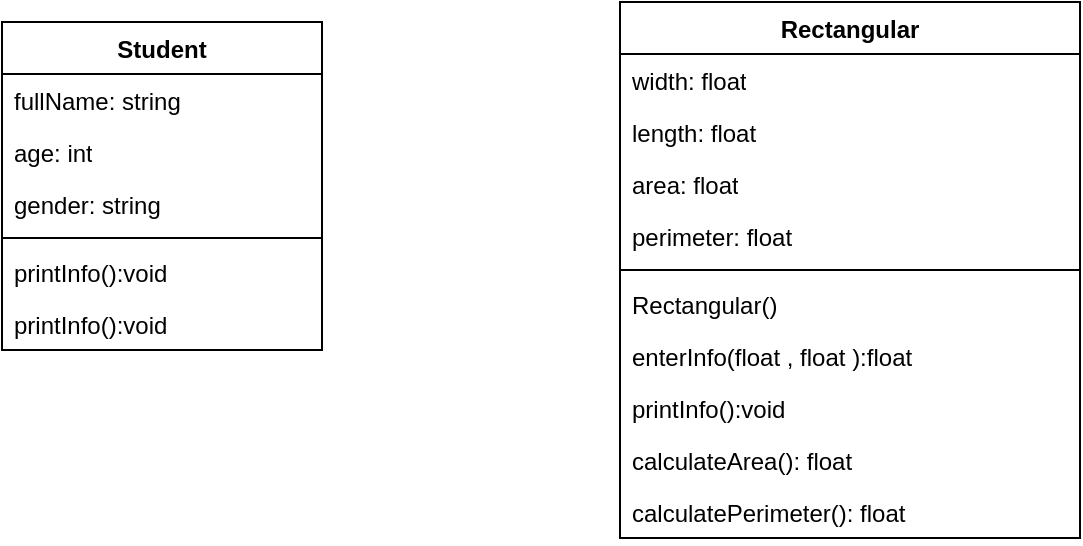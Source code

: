 <mxfile version="21.6.5" type="google">
  <diagram name="Page-1" id="vz0Bo8CNO2xfcpBJlPZQ">
    <mxGraphModel grid="0" page="1" gridSize="10" guides="1" tooltips="1" connect="1" arrows="1" fold="1" pageScale="1" pageWidth="827" pageHeight="1169" math="0" shadow="0">
      <root>
        <mxCell id="0" />
        <mxCell id="1" parent="0" />
        <mxCell id="gqQXN_3xm64o6Mg7qUSi-1" value="Student" style="swimlane;fontStyle=1;align=center;verticalAlign=top;childLayout=stackLayout;horizontal=1;startSize=26;horizontalStack=0;resizeParent=1;resizeParentMax=0;resizeLast=0;collapsible=1;marginBottom=0;whiteSpace=wrap;html=1;" vertex="1" parent="1">
          <mxGeometry x="60" y="36" width="160" height="164" as="geometry" />
        </mxCell>
        <mxCell id="gqQXN_3xm64o6Mg7qUSi-2" value="fullName: string" style="text;strokeColor=none;fillColor=none;align=left;verticalAlign=top;spacingLeft=4;spacingRight=4;overflow=hidden;rotatable=0;points=[[0,0.5],[1,0.5]];portConstraint=eastwest;whiteSpace=wrap;html=1;" vertex="1" parent="gqQXN_3xm64o6Mg7qUSi-1">
          <mxGeometry y="26" width="160" height="26" as="geometry" />
        </mxCell>
        <mxCell id="gqQXN_3xm64o6Mg7qUSi-7" value="age: int" style="text;strokeColor=none;fillColor=none;align=left;verticalAlign=top;spacingLeft=4;spacingRight=4;overflow=hidden;rotatable=0;points=[[0,0.5],[1,0.5]];portConstraint=eastwest;whiteSpace=wrap;html=1;" vertex="1" parent="gqQXN_3xm64o6Mg7qUSi-1">
          <mxGeometry y="52" width="160" height="26" as="geometry" />
        </mxCell>
        <mxCell id="gqQXN_3xm64o6Mg7qUSi-9" value="gender: string" style="text;strokeColor=none;fillColor=none;align=left;verticalAlign=top;spacingLeft=4;spacingRight=4;overflow=hidden;rotatable=0;points=[[0,0.5],[1,0.5]];portConstraint=eastwest;whiteSpace=wrap;html=1;" vertex="1" parent="gqQXN_3xm64o6Mg7qUSi-1">
          <mxGeometry y="78" width="160" height="26" as="geometry" />
        </mxCell>
        <mxCell id="gqQXN_3xm64o6Mg7qUSi-3" value="" style="line;strokeWidth=1;fillColor=none;align=left;verticalAlign=middle;spacingTop=-1;spacingLeft=3;spacingRight=3;rotatable=0;labelPosition=right;points=[];portConstraint=eastwest;strokeColor=inherit;" vertex="1" parent="gqQXN_3xm64o6Mg7qUSi-1">
          <mxGeometry y="104" width="160" height="8" as="geometry" />
        </mxCell>
        <mxCell id="gqQXN_3xm64o6Mg7qUSi-4" value="printInfo():void" style="text;strokeColor=none;fillColor=none;align=left;verticalAlign=top;spacingLeft=4;spacingRight=4;overflow=hidden;rotatable=0;points=[[0,0.5],[1,0.5]];portConstraint=eastwest;whiteSpace=wrap;html=1;" vertex="1" parent="gqQXN_3xm64o6Mg7qUSi-1">
          <mxGeometry y="112" width="160" height="26" as="geometry" />
        </mxCell>
        <mxCell id="gqQXN_3xm64o6Mg7qUSi-12" value="printInfo():void" style="text;strokeColor=none;fillColor=none;align=left;verticalAlign=top;spacingLeft=4;spacingRight=4;overflow=hidden;rotatable=0;points=[[0,0.5],[1,0.5]];portConstraint=eastwest;whiteSpace=wrap;html=1;" vertex="1" parent="gqQXN_3xm64o6Mg7qUSi-1">
          <mxGeometry y="138" width="160" height="26" as="geometry" />
        </mxCell>
        <mxCell id="gqQXN_3xm64o6Mg7qUSi-13" value="Rectangular" style="swimlane;fontStyle=1;align=center;verticalAlign=top;childLayout=stackLayout;horizontal=1;startSize=26;horizontalStack=0;resizeParent=1;resizeParentMax=0;resizeLast=0;collapsible=1;marginBottom=0;whiteSpace=wrap;html=1;" vertex="1" parent="1">
          <mxGeometry x="369" y="26" width="230" height="268" as="geometry" />
        </mxCell>
        <mxCell id="gqQXN_3xm64o6Mg7qUSi-14" value="width: float" style="text;strokeColor=none;fillColor=none;align=left;verticalAlign=top;spacingLeft=4;spacingRight=4;overflow=hidden;rotatable=0;points=[[0,0.5],[1,0.5]];portConstraint=eastwest;whiteSpace=wrap;html=1;" vertex="1" parent="gqQXN_3xm64o6Mg7qUSi-13">
          <mxGeometry y="26" width="230" height="26" as="geometry" />
        </mxCell>
        <mxCell id="gqQXN_3xm64o6Mg7qUSi-17" value="length: float" style="text;strokeColor=none;fillColor=none;align=left;verticalAlign=top;spacingLeft=4;spacingRight=4;overflow=hidden;rotatable=0;points=[[0,0.5],[1,0.5]];portConstraint=eastwest;whiteSpace=wrap;html=1;" vertex="1" parent="gqQXN_3xm64o6Mg7qUSi-13">
          <mxGeometry y="52" width="230" height="26" as="geometry" />
        </mxCell>
        <mxCell id="gqQXN_3xm64o6Mg7qUSi-21" value="area: float" style="text;strokeColor=none;fillColor=none;align=left;verticalAlign=top;spacingLeft=4;spacingRight=4;overflow=hidden;rotatable=0;points=[[0,0.5],[1,0.5]];portConstraint=eastwest;whiteSpace=wrap;html=1;" vertex="1" parent="gqQXN_3xm64o6Mg7qUSi-13">
          <mxGeometry y="78" width="230" height="26" as="geometry" />
        </mxCell>
        <mxCell id="gqQXN_3xm64o6Mg7qUSi-22" value="perimeter: float" style="text;strokeColor=none;fillColor=none;align=left;verticalAlign=top;spacingLeft=4;spacingRight=4;overflow=hidden;rotatable=0;points=[[0,0.5],[1,0.5]];portConstraint=eastwest;whiteSpace=wrap;html=1;" vertex="1" parent="gqQXN_3xm64o6Mg7qUSi-13">
          <mxGeometry y="104" width="230" height="26" as="geometry" />
        </mxCell>
        <mxCell id="gqQXN_3xm64o6Mg7qUSi-15" value="" style="line;strokeWidth=1;fillColor=none;align=left;verticalAlign=middle;spacingTop=-1;spacingLeft=3;spacingRight=3;rotatable=0;labelPosition=right;points=[];portConstraint=eastwest;strokeColor=inherit;" vertex="1" parent="gqQXN_3xm64o6Mg7qUSi-13">
          <mxGeometry y="130" width="230" height="8" as="geometry" />
        </mxCell>
        <mxCell id="gqQXN_3xm64o6Mg7qUSi-16" value="Rectangular()" style="text;strokeColor=none;fillColor=none;align=left;verticalAlign=top;spacingLeft=4;spacingRight=4;overflow=hidden;rotatable=0;points=[[0,0.5],[1,0.5]];portConstraint=eastwest;whiteSpace=wrap;html=1;" vertex="1" parent="gqQXN_3xm64o6Mg7qUSi-13">
          <mxGeometry y="138" width="230" height="26" as="geometry" />
        </mxCell>
        <mxCell id="gqQXN_3xm64o6Mg7qUSi-19" value="enterInfo(float , float ):float" style="text;strokeColor=none;fillColor=none;align=left;verticalAlign=top;spacingLeft=4;spacingRight=4;overflow=hidden;rotatable=0;points=[[0,0.5],[1,0.5]];portConstraint=eastwest;whiteSpace=wrap;html=1;" vertex="1" parent="gqQXN_3xm64o6Mg7qUSi-13">
          <mxGeometry y="164" width="230" height="26" as="geometry" />
        </mxCell>
        <mxCell id="gqQXN_3xm64o6Mg7qUSi-20" value="printInfo():void" style="text;strokeColor=none;fillColor=none;align=left;verticalAlign=top;spacingLeft=4;spacingRight=4;overflow=hidden;rotatable=0;points=[[0,0.5],[1,0.5]];portConstraint=eastwest;whiteSpace=wrap;html=1;" vertex="1" parent="gqQXN_3xm64o6Mg7qUSi-13">
          <mxGeometry y="190" width="230" height="26" as="geometry" />
        </mxCell>
        <mxCell id="gqQXN_3xm64o6Mg7qUSi-23" value="calculateArea(): float" style="text;strokeColor=none;fillColor=none;align=left;verticalAlign=top;spacingLeft=4;spacingRight=4;overflow=hidden;rotatable=0;points=[[0,0.5],[1,0.5]];portConstraint=eastwest;whiteSpace=wrap;html=1;" vertex="1" parent="gqQXN_3xm64o6Mg7qUSi-13">
          <mxGeometry y="216" width="230" height="26" as="geometry" />
        </mxCell>
        <mxCell id="gqQXN_3xm64o6Mg7qUSi-18" value="calculatePerimeter(): float" style="text;strokeColor=none;fillColor=none;align=left;verticalAlign=top;spacingLeft=4;spacingRight=4;overflow=hidden;rotatable=0;points=[[0,0.5],[1,0.5]];portConstraint=eastwest;whiteSpace=wrap;html=1;" vertex="1" parent="gqQXN_3xm64o6Mg7qUSi-13">
          <mxGeometry y="242" width="230" height="26" as="geometry" />
        </mxCell>
      </root>
    </mxGraphModel>
  </diagram>
</mxfile>
